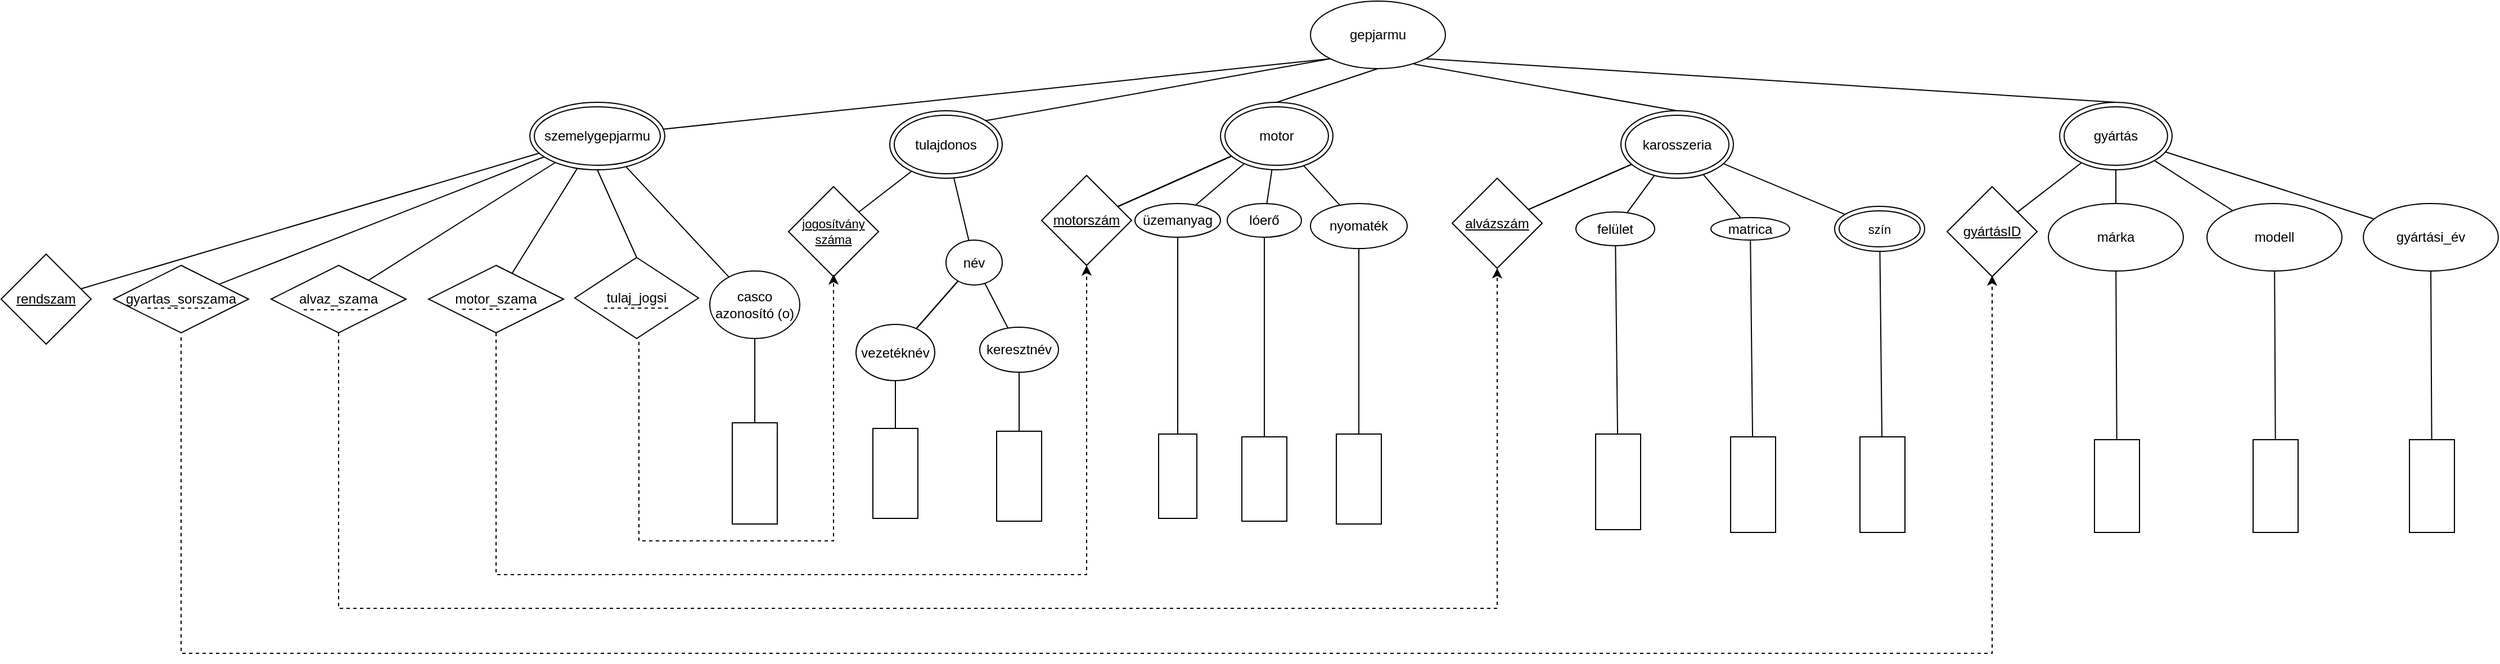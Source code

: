 <mxfile version="22.1.2" type="device">
  <diagram id="M3osM0oNBVCPh6JKsytg" name="1 oldal">
    <mxGraphModel dx="1781" dy="642" grid="1" gridSize="10" guides="1" tooltips="1" connect="1" arrows="1" fold="1" page="1" pageScale="1" pageWidth="827" pageHeight="1169" math="0" shadow="0">
      <root>
        <mxCell id="0" />
        <mxCell id="1" parent="0" />
        <mxCell id="OC2UUat9nwqnAYUf7vLY-6" value="" style="rounded=0;orthogonalLoop=1;jettySize=auto;html=1;startArrow=none;startFill=0;endArrow=none;endFill=0;entryX=0;entryY=1;entryDx=0;entryDy=0;" parent="1" source="OC2UUat9nwqnAYUf7vLY-4" target="OC2UUat9nwqnAYUf7vLY-5" edge="1">
          <mxGeometry relative="1" as="geometry" />
        </mxCell>
        <mxCell id="OC2UUat9nwqnAYUf7vLY-19" value="" style="edgeStyle=none;rounded=0;orthogonalLoop=1;jettySize=auto;html=1;startArrow=none;startFill=0;endArrow=none;endFill=0;" parent="1" source="OC2UUat9nwqnAYUf7vLY-4" target="OC2UUat9nwqnAYUf7vLY-18" edge="1">
          <mxGeometry relative="1" as="geometry" />
        </mxCell>
        <mxCell id="OC2UUat9nwqnAYUf7vLY-21" value="" style="edgeStyle=none;rounded=0;orthogonalLoop=1;jettySize=auto;html=1;startArrow=none;startFill=0;endArrow=none;endFill=0;" parent="1" source="OC2UUat9nwqnAYUf7vLY-4" target="OC2UUat9nwqnAYUf7vLY-20" edge="1">
          <mxGeometry relative="1" as="geometry" />
        </mxCell>
        <mxCell id="OC2UUat9nwqnAYUf7vLY-23" value="" style="edgeStyle=none;rounded=0;orthogonalLoop=1;jettySize=auto;html=1;startArrow=none;startFill=0;endArrow=none;endFill=0;" parent="1" source="OC2UUat9nwqnAYUf7vLY-4" target="OC2UUat9nwqnAYUf7vLY-22" edge="1">
          <mxGeometry relative="1" as="geometry" />
        </mxCell>
        <mxCell id="OC2UUat9nwqnAYUf7vLY-82" value="" style="edgeStyle=none;rounded=0;orthogonalLoop=1;jettySize=auto;html=1;fontSize=11;startArrow=none;startFill=0;endArrow=none;endFill=0;" parent="1" source="OC2UUat9nwqnAYUf7vLY-4" target="OC2UUat9nwqnAYUf7vLY-81" edge="1">
          <mxGeometry relative="1" as="geometry" />
        </mxCell>
        <mxCell id="3wySah7jz35D6PDuy75F-7" value="" style="rounded=0;orthogonalLoop=1;jettySize=auto;html=1;endArrow=none;endFill=0;" parent="1" source="OC2UUat9nwqnAYUf7vLY-4" target="3wySah7jz35D6PDuy75F-6" edge="1">
          <mxGeometry relative="1" as="geometry" />
        </mxCell>
        <mxCell id="OC2UUat9nwqnAYUf7vLY-4" value="szemelygepjarmu" style="ellipse;shape=doubleEllipse;whiteSpace=wrap;html=1;" parent="1" vertex="1">
          <mxGeometry x="-340" y="90" width="120" height="60" as="geometry" />
        </mxCell>
        <mxCell id="OC2UUat9nwqnAYUf7vLY-5" value="gepjarmu" style="ellipse;whiteSpace=wrap;html=1;" parent="1" vertex="1">
          <mxGeometry x="354" width="120" height="60" as="geometry" />
        </mxCell>
        <mxCell id="OC2UUat9nwqnAYUf7vLY-8" value="" style="rounded=0;orthogonalLoop=1;jettySize=auto;html=1;startArrow=none;startFill=0;endArrow=none;endFill=0;entryX=0;entryY=1;entryDx=0;entryDy=0;exitX=1;exitY=0;exitDx=0;exitDy=0;" parent="1" source="OC2UUat9nwqnAYUf7vLY-9" target="OC2UUat9nwqnAYUf7vLY-5" edge="1">
          <mxGeometry relative="1" as="geometry">
            <mxPoint x="354.004" y="35.783" as="targetPoint" />
            <mxPoint x="281.43" y="95.57" as="sourcePoint" />
          </mxGeometry>
        </mxCell>
        <mxCell id="OC2UUat9nwqnAYUf7vLY-29" value="" style="edgeStyle=none;rounded=0;orthogonalLoop=1;jettySize=auto;html=1;startArrow=none;startFill=0;endArrow=none;endFill=0;" parent="1" source="OC2UUat9nwqnAYUf7vLY-9" target="OC2UUat9nwqnAYUf7vLY-28" edge="1">
          <mxGeometry relative="1" as="geometry" />
        </mxCell>
        <mxCell id="OC2UUat9nwqnAYUf7vLY-31" value="" style="edgeStyle=none;rounded=0;orthogonalLoop=1;jettySize=auto;html=1;startArrow=none;startFill=0;endArrow=none;endFill=0;" parent="1" source="OC2UUat9nwqnAYUf7vLY-9" target="OC2UUat9nwqnAYUf7vLY-30" edge="1">
          <mxGeometry relative="1" as="geometry" />
        </mxCell>
        <mxCell id="OC2UUat9nwqnAYUf7vLY-9" value="tulajdonos" style="ellipse;shape=doubleEllipse;whiteSpace=wrap;html=1;" parent="1" vertex="1">
          <mxGeometry x="-20" y="97.5" width="100" height="60" as="geometry" />
        </mxCell>
        <mxCell id="OC2UUat9nwqnAYUf7vLY-10" value="" style="rounded=0;orthogonalLoop=1;jettySize=auto;html=1;startArrow=none;startFill=0;endArrow=none;endFill=0;entryX=0.5;entryY=1;entryDx=0;entryDy=0;exitX=0.5;exitY=0;exitDx=0;exitDy=0;" parent="1" source="OC2UUat9nwqnAYUf7vLY-11" target="OC2UUat9nwqnAYUf7vLY-5" edge="1">
          <mxGeometry relative="1" as="geometry">
            <mxPoint x="539.144" y="51.213" as="targetPoint" />
            <mxPoint x="449.0" y="95.57" as="sourcePoint" />
          </mxGeometry>
        </mxCell>
        <mxCell id="OC2UUat9nwqnAYUf7vLY-43" value="" style="edgeStyle=none;rounded=0;orthogonalLoop=1;jettySize=auto;html=1;fontSize=11;startArrow=none;startFill=0;endArrow=none;endFill=0;" parent="1" source="OC2UUat9nwqnAYUf7vLY-11" target="OC2UUat9nwqnAYUf7vLY-42" edge="1">
          <mxGeometry relative="1" as="geometry" />
        </mxCell>
        <mxCell id="OC2UUat9nwqnAYUf7vLY-44" value="" style="edgeStyle=none;rounded=0;orthogonalLoop=1;jettySize=auto;html=1;fontSize=11;startArrow=none;startFill=0;endArrow=none;endFill=0;" parent="1" source="OC2UUat9nwqnAYUf7vLY-11" target="OC2UUat9nwqnAYUf7vLY-42" edge="1">
          <mxGeometry relative="1" as="geometry" />
        </mxCell>
        <mxCell id="OC2UUat9nwqnAYUf7vLY-45" value="" style="edgeStyle=none;rounded=0;orthogonalLoop=1;jettySize=auto;html=1;fontSize=11;startArrow=none;startFill=0;endArrow=none;endFill=0;" parent="1" source="OC2UUat9nwqnAYUf7vLY-11" target="OC2UUat9nwqnAYUf7vLY-42" edge="1">
          <mxGeometry relative="1" as="geometry" />
        </mxCell>
        <mxCell id="OC2UUat9nwqnAYUf7vLY-46" value="" style="edgeStyle=none;rounded=0;orthogonalLoop=1;jettySize=auto;html=1;fontSize=11;startArrow=none;startFill=0;endArrow=none;endFill=0;" parent="1" source="OC2UUat9nwqnAYUf7vLY-11" target="OC2UUat9nwqnAYUf7vLY-42" edge="1">
          <mxGeometry relative="1" as="geometry" />
        </mxCell>
        <mxCell id="OC2UUat9nwqnAYUf7vLY-48" value="" style="edgeStyle=none;rounded=0;orthogonalLoop=1;jettySize=auto;html=1;fontSize=11;startArrow=none;startFill=0;endArrow=none;endFill=0;" parent="1" source="OC2UUat9nwqnAYUf7vLY-11" target="OC2UUat9nwqnAYUf7vLY-42" edge="1">
          <mxGeometry relative="1" as="geometry" />
        </mxCell>
        <mxCell id="OC2UUat9nwqnAYUf7vLY-50" value="" style="edgeStyle=none;rounded=0;orthogonalLoop=1;jettySize=auto;html=1;fontSize=11;startArrow=none;startFill=0;endArrow=none;endFill=0;" parent="1" source="OC2UUat9nwqnAYUf7vLY-11" target="OC2UUat9nwqnAYUf7vLY-49" edge="1">
          <mxGeometry relative="1" as="geometry" />
        </mxCell>
        <mxCell id="OC2UUat9nwqnAYUf7vLY-53" value="" style="edgeStyle=none;rounded=0;orthogonalLoop=1;jettySize=auto;html=1;fontSize=11;startArrow=none;startFill=0;endArrow=none;endFill=0;" parent="1" source="OC2UUat9nwqnAYUf7vLY-11" target="OC2UUat9nwqnAYUf7vLY-52" edge="1">
          <mxGeometry relative="1" as="geometry" />
        </mxCell>
        <mxCell id="OC2UUat9nwqnAYUf7vLY-55" value="" style="edgeStyle=none;rounded=0;orthogonalLoop=1;jettySize=auto;html=1;fontSize=11;startArrow=none;startFill=0;endArrow=none;endFill=0;" parent="1" source="OC2UUat9nwqnAYUf7vLY-11" target="OC2UUat9nwqnAYUf7vLY-54" edge="1">
          <mxGeometry relative="1" as="geometry" />
        </mxCell>
        <mxCell id="OC2UUat9nwqnAYUf7vLY-11" value="motor" style="ellipse;shape=doubleEllipse;whiteSpace=wrap;html=1;" parent="1" vertex="1">
          <mxGeometry x="274" y="90" width="100" height="60" as="geometry" />
        </mxCell>
        <mxCell id="OC2UUat9nwqnAYUf7vLY-12" value="" style="rounded=0;orthogonalLoop=1;jettySize=auto;html=1;startArrow=none;startFill=0;endArrow=none;endFill=0;exitX=0.5;exitY=0;exitDx=0;exitDy=0;entryX=0.767;entryY=0.933;entryDx=0;entryDy=0;entryPerimeter=0;" parent="1" source="OC2UUat9nwqnAYUf7vLY-13" target="OC2UUat9nwqnAYUf7vLY-5" edge="1">
          <mxGeometry relative="1" as="geometry">
            <mxPoint x="554" y="60" as="targetPoint" />
            <mxPoint x="589" y="95.57" as="sourcePoint" />
          </mxGeometry>
        </mxCell>
        <mxCell id="OC2UUat9nwqnAYUf7vLY-63" value="" style="edgeStyle=none;rounded=0;orthogonalLoop=1;jettySize=auto;html=1;fontSize=11;startArrow=none;startFill=0;endArrow=none;endFill=0;" parent="1" source="OC2UUat9nwqnAYUf7vLY-13" target="OC2UUat9nwqnAYUf7vLY-62" edge="1">
          <mxGeometry relative="1" as="geometry" />
        </mxCell>
        <mxCell id="OC2UUat9nwqnAYUf7vLY-64" value="" style="edgeStyle=none;rounded=0;orthogonalLoop=1;jettySize=auto;html=1;fontSize=11;startArrow=none;startFill=0;endArrow=none;endFill=0;" parent="1" source="OC2UUat9nwqnAYUf7vLY-13" target="OC2UUat9nwqnAYUf7vLY-62" edge="1">
          <mxGeometry relative="1" as="geometry" />
        </mxCell>
        <mxCell id="OC2UUat9nwqnAYUf7vLY-66" value="" style="edgeStyle=none;rounded=0;orthogonalLoop=1;jettySize=auto;html=1;fontSize=11;startArrow=none;startFill=0;endArrow=none;endFill=0;" parent="1" source="OC2UUat9nwqnAYUf7vLY-13" target="OC2UUat9nwqnAYUf7vLY-65" edge="1">
          <mxGeometry relative="1" as="geometry" />
        </mxCell>
        <mxCell id="OC2UUat9nwqnAYUf7vLY-68" value="" style="edgeStyle=none;rounded=0;orthogonalLoop=1;jettySize=auto;html=1;fontSize=11;startArrow=none;startFill=0;endArrow=none;endFill=0;" parent="1" source="OC2UUat9nwqnAYUf7vLY-13" target="OC2UUat9nwqnAYUf7vLY-67" edge="1">
          <mxGeometry relative="1" as="geometry" />
        </mxCell>
        <mxCell id="OC2UUat9nwqnAYUf7vLY-72" value="" style="edgeStyle=none;rounded=0;orthogonalLoop=1;jettySize=auto;html=1;fontSize=11;startArrow=none;startFill=0;endArrow=none;endFill=0;" parent="1" source="OC2UUat9nwqnAYUf7vLY-13" target="OC2UUat9nwqnAYUf7vLY-71" edge="1">
          <mxGeometry relative="1" as="geometry" />
        </mxCell>
        <mxCell id="OC2UUat9nwqnAYUf7vLY-13" value="karosszeria" style="ellipse;shape=doubleEllipse;whiteSpace=wrap;html=1;" parent="1" vertex="1">
          <mxGeometry x="630" y="97.5" width="100" height="60" as="geometry" />
        </mxCell>
        <mxCell id="OC2UUat9nwqnAYUf7vLY-15" style="edgeStyle=none;rounded=0;orthogonalLoop=1;jettySize=auto;html=1;exitX=0.5;exitY=0;exitDx=0;exitDy=0;startArrow=none;startFill=0;endArrow=none;endFill=0;" parent="1" source="OC2UUat9nwqnAYUf7vLY-13" target="OC2UUat9nwqnAYUf7vLY-13" edge="1">
          <mxGeometry relative="1" as="geometry" />
        </mxCell>
        <mxCell id="OC2UUat9nwqnAYUf7vLY-16" value="" style="rounded=0;orthogonalLoop=1;jettySize=auto;html=1;startArrow=none;startFill=0;endArrow=none;endFill=0;exitX=0.5;exitY=0;exitDx=0;exitDy=0;entryX=1;entryY=1;entryDx=0;entryDy=0;" parent="1" source="OC2UUat9nwqnAYUf7vLY-17" target="OC2UUat9nwqnAYUf7vLY-5" edge="1">
          <mxGeometry relative="1" as="geometry">
            <mxPoint x="590.002" y="49.049" as="targetPoint" />
            <mxPoint x="718.65" y="95.57" as="sourcePoint" />
          </mxGeometry>
        </mxCell>
        <mxCell id="OC2UUat9nwqnAYUf7vLY-86" value="" style="edgeStyle=none;rounded=0;orthogonalLoop=1;jettySize=auto;html=1;fontSize=11;startArrow=none;startFill=0;endArrow=none;endFill=0;" parent="1" source="OC2UUat9nwqnAYUf7vLY-17" target="OC2UUat9nwqnAYUf7vLY-85" edge="1">
          <mxGeometry relative="1" as="geometry" />
        </mxCell>
        <mxCell id="OC2UUat9nwqnAYUf7vLY-88" value="" style="edgeStyle=none;rounded=0;orthogonalLoop=1;jettySize=auto;html=1;fontSize=11;startArrow=none;startFill=0;endArrow=none;endFill=0;" parent="1" source="OC2UUat9nwqnAYUf7vLY-17" target="OC2UUat9nwqnAYUf7vLY-87" edge="1">
          <mxGeometry relative="1" as="geometry" />
        </mxCell>
        <mxCell id="OC2UUat9nwqnAYUf7vLY-90" value="" style="edgeStyle=none;rounded=0;orthogonalLoop=1;jettySize=auto;html=1;fontSize=11;startArrow=none;startFill=0;endArrow=none;endFill=0;" parent="1" source="OC2UUat9nwqnAYUf7vLY-17" target="OC2UUat9nwqnAYUf7vLY-89" edge="1">
          <mxGeometry relative="1" as="geometry" />
        </mxCell>
        <mxCell id="3wySah7jz35D6PDuy75F-12" value="" style="edgeStyle=none;rounded=0;orthogonalLoop=1;jettySize=auto;html=1;endArrow=none;endFill=0;" parent="1" source="OC2UUat9nwqnAYUf7vLY-17" target="3wySah7jz35D6PDuy75F-11" edge="1">
          <mxGeometry relative="1" as="geometry" />
        </mxCell>
        <mxCell id="OC2UUat9nwqnAYUf7vLY-17" value="gyártás" style="ellipse;shape=doubleEllipse;whiteSpace=wrap;html=1;" parent="1" vertex="1">
          <mxGeometry x="1020" y="90" width="100" height="60" as="geometry" />
        </mxCell>
        <mxCell id="OC2UUat9nwqnAYUf7vLY-18" value="rendszam" style="rhombus;whiteSpace=wrap;html=1;fontStyle=4" parent="1" vertex="1">
          <mxGeometry x="-810" y="225" width="80" height="80" as="geometry" />
        </mxCell>
        <mxCell id="OC2UUat9nwqnAYUf7vLY-20" value="gyartas_sorszama" style="rhombus;whiteSpace=wrap;html=1;fontFamily=Helvetica;fontSize=12;fontColor=default;align=center;strokeColor=default;fillColor=default;" parent="1" vertex="1">
          <mxGeometry x="-710" y="235" width="120" height="60" as="geometry" />
        </mxCell>
        <mxCell id="OC2UUat9nwqnAYUf7vLY-22" value="alvaz_szama" style="rhombus;whiteSpace=wrap;html=1;fontFamily=Helvetica;fontSize=12;fontColor=default;align=center;strokeColor=default;fillColor=default;" parent="1" vertex="1">
          <mxGeometry x="-570" y="235" width="120" height="60" as="geometry" />
        </mxCell>
        <mxCell id="OC2UUat9nwqnAYUf7vLY-28" value="jogosítvány száma" style="rhombus;whiteSpace=wrap;html=1;fontStyle=4;fontSize=11;" parent="1" vertex="1">
          <mxGeometry x="-110" y="165" width="80" height="80" as="geometry" />
        </mxCell>
        <mxCell id="OC2UUat9nwqnAYUf7vLY-33" value="" style="edgeStyle=none;rounded=0;orthogonalLoop=1;jettySize=auto;html=1;startArrow=none;startFill=0;endArrow=none;endFill=0;" parent="1" source="OC2UUat9nwqnAYUf7vLY-30" target="OC2UUat9nwqnAYUf7vLY-32" edge="1">
          <mxGeometry relative="1" as="geometry" />
        </mxCell>
        <mxCell id="OC2UUat9nwqnAYUf7vLY-34" value="" style="edgeStyle=none;rounded=0;orthogonalLoop=1;jettySize=auto;html=1;startArrow=none;startFill=0;endArrow=none;endFill=0;" parent="1" source="OC2UUat9nwqnAYUf7vLY-30" target="OC2UUat9nwqnAYUf7vLY-32" edge="1">
          <mxGeometry relative="1" as="geometry" />
        </mxCell>
        <mxCell id="OC2UUat9nwqnAYUf7vLY-35" value="" style="edgeStyle=none;rounded=0;orthogonalLoop=1;jettySize=auto;html=1;startArrow=none;startFill=0;endArrow=none;endFill=0;" parent="1" source="OC2UUat9nwqnAYUf7vLY-30" target="OC2UUat9nwqnAYUf7vLY-32" edge="1">
          <mxGeometry relative="1" as="geometry" />
        </mxCell>
        <mxCell id="OC2UUat9nwqnAYUf7vLY-37" value="" style="edgeStyle=none;rounded=0;orthogonalLoop=1;jettySize=auto;html=1;startArrow=none;startFill=0;endArrow=none;endFill=0;" parent="1" source="OC2UUat9nwqnAYUf7vLY-30" target="OC2UUat9nwqnAYUf7vLY-36" edge="1">
          <mxGeometry relative="1" as="geometry" />
        </mxCell>
        <mxCell id="OC2UUat9nwqnAYUf7vLY-30" value="név" style="ellipse;whiteSpace=wrap;html=1;" parent="1" vertex="1">
          <mxGeometry x="30" y="212.5" width="50" height="40" as="geometry" />
        </mxCell>
        <mxCell id="OC2UUat9nwqnAYUf7vLY-39" value="" style="edgeStyle=none;rounded=0;orthogonalLoop=1;jettySize=auto;html=1;startArrow=none;startFill=0;endArrow=none;endFill=0;" parent="1" source="OC2UUat9nwqnAYUf7vLY-32" target="OC2UUat9nwqnAYUf7vLY-38" edge="1">
          <mxGeometry relative="1" as="geometry" />
        </mxCell>
        <mxCell id="OC2UUat9nwqnAYUf7vLY-32" value="vezetéknév" style="ellipse;whiteSpace=wrap;html=1;" parent="1" vertex="1">
          <mxGeometry x="-50" y="287.5" width="70" height="50" as="geometry" />
        </mxCell>
        <mxCell id="OC2UUat9nwqnAYUf7vLY-41" value="" style="edgeStyle=none;rounded=0;orthogonalLoop=1;jettySize=auto;html=1;startArrow=none;startFill=0;endArrow=none;endFill=0;" parent="1" source="OC2UUat9nwqnAYUf7vLY-36" target="OC2UUat9nwqnAYUf7vLY-40" edge="1">
          <mxGeometry relative="1" as="geometry" />
        </mxCell>
        <mxCell id="OC2UUat9nwqnAYUf7vLY-36" value="keresztnév" style="ellipse;whiteSpace=wrap;html=1;" parent="1" vertex="1">
          <mxGeometry x="60" y="290" width="70" height="40" as="geometry" />
        </mxCell>
        <mxCell id="OC2UUat9nwqnAYUf7vLY-38" value="" style="whiteSpace=wrap;html=1;" parent="1" vertex="1">
          <mxGeometry x="-35" y="380" width="40" height="80" as="geometry" />
        </mxCell>
        <mxCell id="OC2UUat9nwqnAYUf7vLY-40" value="" style="whiteSpace=wrap;html=1;" parent="1" vertex="1">
          <mxGeometry x="75" y="382.5" width="40" height="80" as="geometry" />
        </mxCell>
        <mxCell id="OC2UUat9nwqnAYUf7vLY-42" value="motorszám" style="rhombus;whiteSpace=wrap;html=1;fontStyle=4" parent="1" vertex="1">
          <mxGeometry x="115" y="155" width="80" height="80" as="geometry" />
        </mxCell>
        <mxCell id="OC2UUat9nwqnAYUf7vLY-57" value="" style="edgeStyle=none;rounded=0;orthogonalLoop=1;jettySize=auto;html=1;fontSize=11;startArrow=none;startFill=0;endArrow=none;endFill=0;" parent="1" source="OC2UUat9nwqnAYUf7vLY-49" target="OC2UUat9nwqnAYUf7vLY-56" edge="1">
          <mxGeometry relative="1" as="geometry" />
        </mxCell>
        <mxCell id="OC2UUat9nwqnAYUf7vLY-49" value="üzemanyag" style="ellipse;whiteSpace=wrap;html=1;" parent="1" vertex="1">
          <mxGeometry x="198" y="180" width="76" height="30" as="geometry" />
        </mxCell>
        <mxCell id="OC2UUat9nwqnAYUf7vLY-59" value="" style="edgeStyle=none;rounded=0;orthogonalLoop=1;jettySize=auto;html=1;fontSize=11;startArrow=none;startFill=0;endArrow=none;endFill=0;" parent="1" source="OC2UUat9nwqnAYUf7vLY-52" target="OC2UUat9nwqnAYUf7vLY-58" edge="1">
          <mxGeometry relative="1" as="geometry" />
        </mxCell>
        <mxCell id="OC2UUat9nwqnAYUf7vLY-52" value="lóerő" style="ellipse;whiteSpace=wrap;html=1;" parent="1" vertex="1">
          <mxGeometry x="280" y="180" width="66" height="30" as="geometry" />
        </mxCell>
        <mxCell id="OC2UUat9nwqnAYUf7vLY-61" value="" style="edgeStyle=none;rounded=0;orthogonalLoop=1;jettySize=auto;html=1;fontSize=11;startArrow=none;startFill=0;endArrow=none;endFill=0;" parent="1" source="OC2UUat9nwqnAYUf7vLY-54" target="OC2UUat9nwqnAYUf7vLY-60" edge="1">
          <mxGeometry relative="1" as="geometry" />
        </mxCell>
        <mxCell id="OC2UUat9nwqnAYUf7vLY-54" value="nyomaték" style="ellipse;whiteSpace=wrap;html=1;" parent="1" vertex="1">
          <mxGeometry x="354" y="180" width="86" height="40" as="geometry" />
        </mxCell>
        <mxCell id="OC2UUat9nwqnAYUf7vLY-56" value="" style="whiteSpace=wrap;html=1;" parent="1" vertex="1">
          <mxGeometry x="219" y="385" width="34" height="75" as="geometry" />
        </mxCell>
        <mxCell id="OC2UUat9nwqnAYUf7vLY-58" value="" style="whiteSpace=wrap;html=1;" parent="1" vertex="1">
          <mxGeometry x="293" y="387.5" width="40" height="75" as="geometry" />
        </mxCell>
        <mxCell id="OC2UUat9nwqnAYUf7vLY-60" value="" style="whiteSpace=wrap;html=1;" parent="1" vertex="1">
          <mxGeometry x="377" y="385" width="40" height="80" as="geometry" />
        </mxCell>
        <mxCell id="OC2UUat9nwqnAYUf7vLY-62" value="alvázszám" style="rhombus;whiteSpace=wrap;html=1;fontStyle=4" parent="1" vertex="1">
          <mxGeometry x="480" y="157.5" width="80" height="80" as="geometry" />
        </mxCell>
        <mxCell id="OC2UUat9nwqnAYUf7vLY-76" value="" style="edgeStyle=none;rounded=0;orthogonalLoop=1;jettySize=auto;html=1;fontSize=11;startArrow=none;startFill=0;endArrow=none;endFill=0;" parent="1" source="OC2UUat9nwqnAYUf7vLY-65" target="OC2UUat9nwqnAYUf7vLY-75" edge="1">
          <mxGeometry relative="1" as="geometry" />
        </mxCell>
        <mxCell id="OC2UUat9nwqnAYUf7vLY-65" value="felület" style="ellipse;whiteSpace=wrap;html=1;" parent="1" vertex="1">
          <mxGeometry x="590" y="187.5" width="70" height="30" as="geometry" />
        </mxCell>
        <mxCell id="OC2UUat9nwqnAYUf7vLY-78" value="" style="edgeStyle=none;rounded=0;orthogonalLoop=1;jettySize=auto;html=1;fontSize=11;startArrow=none;startFill=0;endArrow=none;endFill=0;" parent="1" source="OC2UUat9nwqnAYUf7vLY-67" target="OC2UUat9nwqnAYUf7vLY-77" edge="1">
          <mxGeometry relative="1" as="geometry" />
        </mxCell>
        <mxCell id="OC2UUat9nwqnAYUf7vLY-67" value="matrica" style="ellipse;whiteSpace=wrap;html=1;" parent="1" vertex="1">
          <mxGeometry x="710" y="192.5" width="70" height="20" as="geometry" />
        </mxCell>
        <mxCell id="OC2UUat9nwqnAYUf7vLY-80" value="" style="edgeStyle=none;rounded=0;orthogonalLoop=1;jettySize=auto;html=1;fontSize=11;startArrow=none;startFill=0;endArrow=none;endFill=0;" parent="1" source="OC2UUat9nwqnAYUf7vLY-71" target="OC2UUat9nwqnAYUf7vLY-79" edge="1">
          <mxGeometry relative="1" as="geometry" />
        </mxCell>
        <mxCell id="OC2UUat9nwqnAYUf7vLY-71" value="szín" style="ellipse;shape=doubleEllipse;whiteSpace=wrap;html=1;fontSize=11;fillColor=default;gradientColor=none;" parent="1" vertex="1">
          <mxGeometry x="820" y="182.5" width="80" height="40" as="geometry" />
        </mxCell>
        <mxCell id="OC2UUat9nwqnAYUf7vLY-74" style="edgeStyle=none;rounded=0;orthogonalLoop=1;jettySize=auto;html=1;exitX=0.5;exitY=0;exitDx=0;exitDy=0;fontSize=11;startArrow=none;startFill=0;endArrow=none;endFill=0;" parent="1" source="OC2UUat9nwqnAYUf7vLY-67" target="OC2UUat9nwqnAYUf7vLY-67" edge="1">
          <mxGeometry relative="1" as="geometry" />
        </mxCell>
        <mxCell id="OC2UUat9nwqnAYUf7vLY-75" value="" style="whiteSpace=wrap;html=1;" parent="1" vertex="1">
          <mxGeometry x="607.5" y="385" width="40" height="85" as="geometry" />
        </mxCell>
        <mxCell id="OC2UUat9nwqnAYUf7vLY-77" value="" style="whiteSpace=wrap;html=1;" parent="1" vertex="1">
          <mxGeometry x="727.5" y="387.5" width="40" height="85" as="geometry" />
        </mxCell>
        <mxCell id="OC2UUat9nwqnAYUf7vLY-79" value="" style="whiteSpace=wrap;html=1;fontSize=11;gradientColor=none;" parent="1" vertex="1">
          <mxGeometry x="842.5" y="387.5" width="40" height="85" as="geometry" />
        </mxCell>
        <mxCell id="OC2UUat9nwqnAYUf7vLY-81" value="motor_szama" style="rhombus;whiteSpace=wrap;html=1;fontFamily=Helvetica;fontSize=12;fontColor=default;align=center;strokeColor=default;fillColor=default;" parent="1" vertex="1">
          <mxGeometry x="-430" y="235" width="120" height="60" as="geometry" />
        </mxCell>
        <mxCell id="OC2UUat9nwqnAYUf7vLY-85" value="gyártásID" style="rhombus;whiteSpace=wrap;html=1;fontStyle=4" parent="1" vertex="1">
          <mxGeometry x="920" y="165" width="80" height="80" as="geometry" />
        </mxCell>
        <mxCell id="OC2UUat9nwqnAYUf7vLY-92" value="" style="edgeStyle=none;rounded=0;orthogonalLoop=1;jettySize=auto;html=1;fontSize=11;startArrow=none;startFill=0;endArrow=none;endFill=0;" parent="1" source="OC2UUat9nwqnAYUf7vLY-87" target="OC2UUat9nwqnAYUf7vLY-91" edge="1">
          <mxGeometry relative="1" as="geometry" />
        </mxCell>
        <mxCell id="OC2UUat9nwqnAYUf7vLY-87" value="márka" style="ellipse;whiteSpace=wrap;html=1;" parent="1" vertex="1">
          <mxGeometry x="1010" y="180" width="120" height="60" as="geometry" />
        </mxCell>
        <mxCell id="OC2UUat9nwqnAYUf7vLY-94" value="" style="edgeStyle=none;rounded=0;orthogonalLoop=1;jettySize=auto;html=1;fontSize=11;startArrow=none;startFill=0;endArrow=none;endFill=0;" parent="1" source="OC2UUat9nwqnAYUf7vLY-89" target="OC2UUat9nwqnAYUf7vLY-93" edge="1">
          <mxGeometry relative="1" as="geometry" />
        </mxCell>
        <mxCell id="OC2UUat9nwqnAYUf7vLY-89" value="modell" style="ellipse;whiteSpace=wrap;html=1;" parent="1" vertex="1">
          <mxGeometry x="1151" y="180" width="120" height="60" as="geometry" />
        </mxCell>
        <mxCell id="OC2UUat9nwqnAYUf7vLY-91" value="" style="whiteSpace=wrap;html=1;" parent="1" vertex="1">
          <mxGeometry x="1051" y="390" width="40" height="82.5" as="geometry" />
        </mxCell>
        <mxCell id="OC2UUat9nwqnAYUf7vLY-93" value="" style="whiteSpace=wrap;html=1;" parent="1" vertex="1">
          <mxGeometry x="1192" y="390" width="40" height="82.5" as="geometry" />
        </mxCell>
        <mxCell id="3wySah7jz35D6PDuy75F-2" value="tulaj_jogsi" style="rhombus;whiteSpace=wrap;html=1;" parent="1" vertex="1">
          <mxGeometry x="-300" y="228" width="110" height="72" as="geometry" />
        </mxCell>
        <mxCell id="3wySah7jz35D6PDuy75F-3" value="" style="endArrow=none;html=1;rounded=0;entryX=0.5;entryY=1;entryDx=0;entryDy=0;exitX=0.5;exitY=0;exitDx=0;exitDy=0;" parent="1" source="3wySah7jz35D6PDuy75F-2" target="OC2UUat9nwqnAYUf7vLY-4" edge="1">
          <mxGeometry width="50" height="50" relative="1" as="geometry">
            <mxPoint x="-230" y="330" as="sourcePoint" />
            <mxPoint x="-180" y="280" as="targetPoint" />
          </mxGeometry>
        </mxCell>
        <mxCell id="3wySah7jz35D6PDuy75F-9" value="" style="edgeStyle=none;rounded=0;orthogonalLoop=1;jettySize=auto;html=1;endArrow=none;endFill=0;" parent="1" source="3wySah7jz35D6PDuy75F-6" target="3wySah7jz35D6PDuy75F-8" edge="1">
          <mxGeometry relative="1" as="geometry" />
        </mxCell>
        <mxCell id="3wySah7jz35D6PDuy75F-6" value="casco azonosító (o)" style="ellipse;whiteSpace=wrap;html=1;" parent="1" vertex="1">
          <mxGeometry x="-180" y="240" width="80" height="60" as="geometry" />
        </mxCell>
        <mxCell id="3wySah7jz35D6PDuy75F-8" value="" style="whiteSpace=wrap;html=1;" parent="1" vertex="1">
          <mxGeometry x="-160" y="375" width="40" height="90" as="geometry" />
        </mxCell>
        <mxCell id="3wySah7jz35D6PDuy75F-11" value="gyártási_év" style="ellipse;whiteSpace=wrap;html=1;" parent="1" vertex="1">
          <mxGeometry x="1290" y="180" width="120" height="60" as="geometry" />
        </mxCell>
        <mxCell id="3wySah7jz35D6PDuy75F-13" value="" style="edgeStyle=none;rounded=0;orthogonalLoop=1;jettySize=auto;html=1;fontSize=11;startArrow=none;startFill=0;endArrow=none;endFill=0;exitX=0.5;exitY=1;exitDx=0;exitDy=0;" parent="1" source="3wySah7jz35D6PDuy75F-11" target="3wySah7jz35D6PDuy75F-14" edge="1">
          <mxGeometry relative="1" as="geometry">
            <mxPoint x="1350" y="240" as="sourcePoint" />
          </mxGeometry>
        </mxCell>
        <mxCell id="3wySah7jz35D6PDuy75F-14" value="" style="whiteSpace=wrap;html=1;" parent="1" vertex="1">
          <mxGeometry x="1331" y="390" width="40" height="82.5" as="geometry" />
        </mxCell>
        <mxCell id="3wySah7jz35D6PDuy75F-15" value="" style="endArrow=classic;dashed=1;html=1;rounded=0;entryX=0.5;entryY=1;entryDx=0;entryDy=0;edgeStyle=orthogonalEdgeStyle;endFill=1;" parent="1" target="OC2UUat9nwqnAYUf7vLY-62" edge="1">
          <mxGeometry width="50" height="50" relative="1" as="geometry">
            <mxPoint x="-510" y="295" as="sourcePoint" />
            <mxPoint x="-130" y="230" as="targetPoint" />
            <Array as="points">
              <mxPoint x="-510" y="295" />
              <mxPoint x="-510" y="540" />
              <mxPoint x="520" y="540" />
            </Array>
          </mxGeometry>
        </mxCell>
        <mxCell id="3wySah7jz35D6PDuy75F-16" value="" style="endArrow=classic;dashed=1;html=1;rounded=0;entryX=0.5;entryY=0.938;entryDx=0;entryDy=0;edgeStyle=orthogonalEdgeStyle;endFill=1;entryPerimeter=0;" parent="1" edge="1">
          <mxGeometry width="50" height="50" relative="1" as="geometry">
            <mxPoint x="-243" y="303" as="sourcePoint" />
            <mxPoint x="-70" y="243.04" as="targetPoint" />
            <Array as="points">
              <mxPoint x="-243" y="480" />
              <mxPoint x="-70" y="480" />
            </Array>
          </mxGeometry>
        </mxCell>
        <mxCell id="3wySah7jz35D6PDuy75F-18" value="" style="endArrow=classic;dashed=1;html=1;rounded=0;exitX=0.5;exitY=1;exitDx=0;exitDy=0;entryX=0.5;entryY=1;entryDx=0;entryDy=0;edgeStyle=orthogonalEdgeStyle;endFill=1;" parent="1" source="OC2UUat9nwqnAYUf7vLY-81" target="OC2UUat9nwqnAYUf7vLY-42" edge="1">
          <mxGeometry width="50" height="50" relative="1" as="geometry">
            <mxPoint x="-370" y="317.5" as="sourcePoint" />
            <mxPoint x="800" y="260" as="targetPoint" />
            <Array as="points">
              <mxPoint x="-370" y="510" />
              <mxPoint x="155" y="510" />
            </Array>
          </mxGeometry>
        </mxCell>
        <mxCell id="3wySah7jz35D6PDuy75F-19" value="" style="endArrow=classic;dashed=1;html=1;rounded=0;edgeStyle=orthogonalEdgeStyle;endFill=1;" parent="1" edge="1">
          <mxGeometry width="50" height="50" relative="1" as="geometry">
            <mxPoint x="-650" y="299" as="sourcePoint" />
            <mxPoint x="960" y="244" as="targetPoint" />
            <Array as="points">
              <mxPoint x="-650" y="580" />
              <mxPoint x="960" y="580" />
            </Array>
          </mxGeometry>
        </mxCell>
        <mxCell id="vz9NYb0APo7slALYNTqv-2" value="" style="endArrow=none;dashed=1;html=1;rounded=0;" parent="1" edge="1">
          <mxGeometry width="50" height="50" relative="1" as="geometry">
            <mxPoint x="-680" y="273" as="sourcePoint" />
            <mxPoint x="-623" y="273" as="targetPoint" />
          </mxGeometry>
        </mxCell>
        <mxCell id="vz9NYb0APo7slALYNTqv-3" value="" style="endArrow=none;dashed=1;html=1;rounded=0;" parent="1" edge="1">
          <mxGeometry width="50" height="50" relative="1" as="geometry">
            <mxPoint x="-541" y="274.5" as="sourcePoint" />
            <mxPoint x="-484" y="274.5" as="targetPoint" />
          </mxGeometry>
        </mxCell>
        <mxCell id="vz9NYb0APo7slALYNTqv-4" value="" style="endArrow=none;dashed=1;html=1;rounded=0;" parent="1" edge="1">
          <mxGeometry width="50" height="50" relative="1" as="geometry">
            <mxPoint x="-400" y="274" as="sourcePoint" />
            <mxPoint x="-343" y="274" as="targetPoint" />
          </mxGeometry>
        </mxCell>
        <mxCell id="vz9NYb0APo7slALYNTqv-5" value="" style="endArrow=none;dashed=1;html=1;rounded=0;" parent="1" edge="1">
          <mxGeometry width="50" height="50" relative="1" as="geometry">
            <mxPoint x="-274" y="273" as="sourcePoint" />
            <mxPoint x="-217" y="273" as="targetPoint" />
          </mxGeometry>
        </mxCell>
      </root>
    </mxGraphModel>
  </diagram>
</mxfile>
